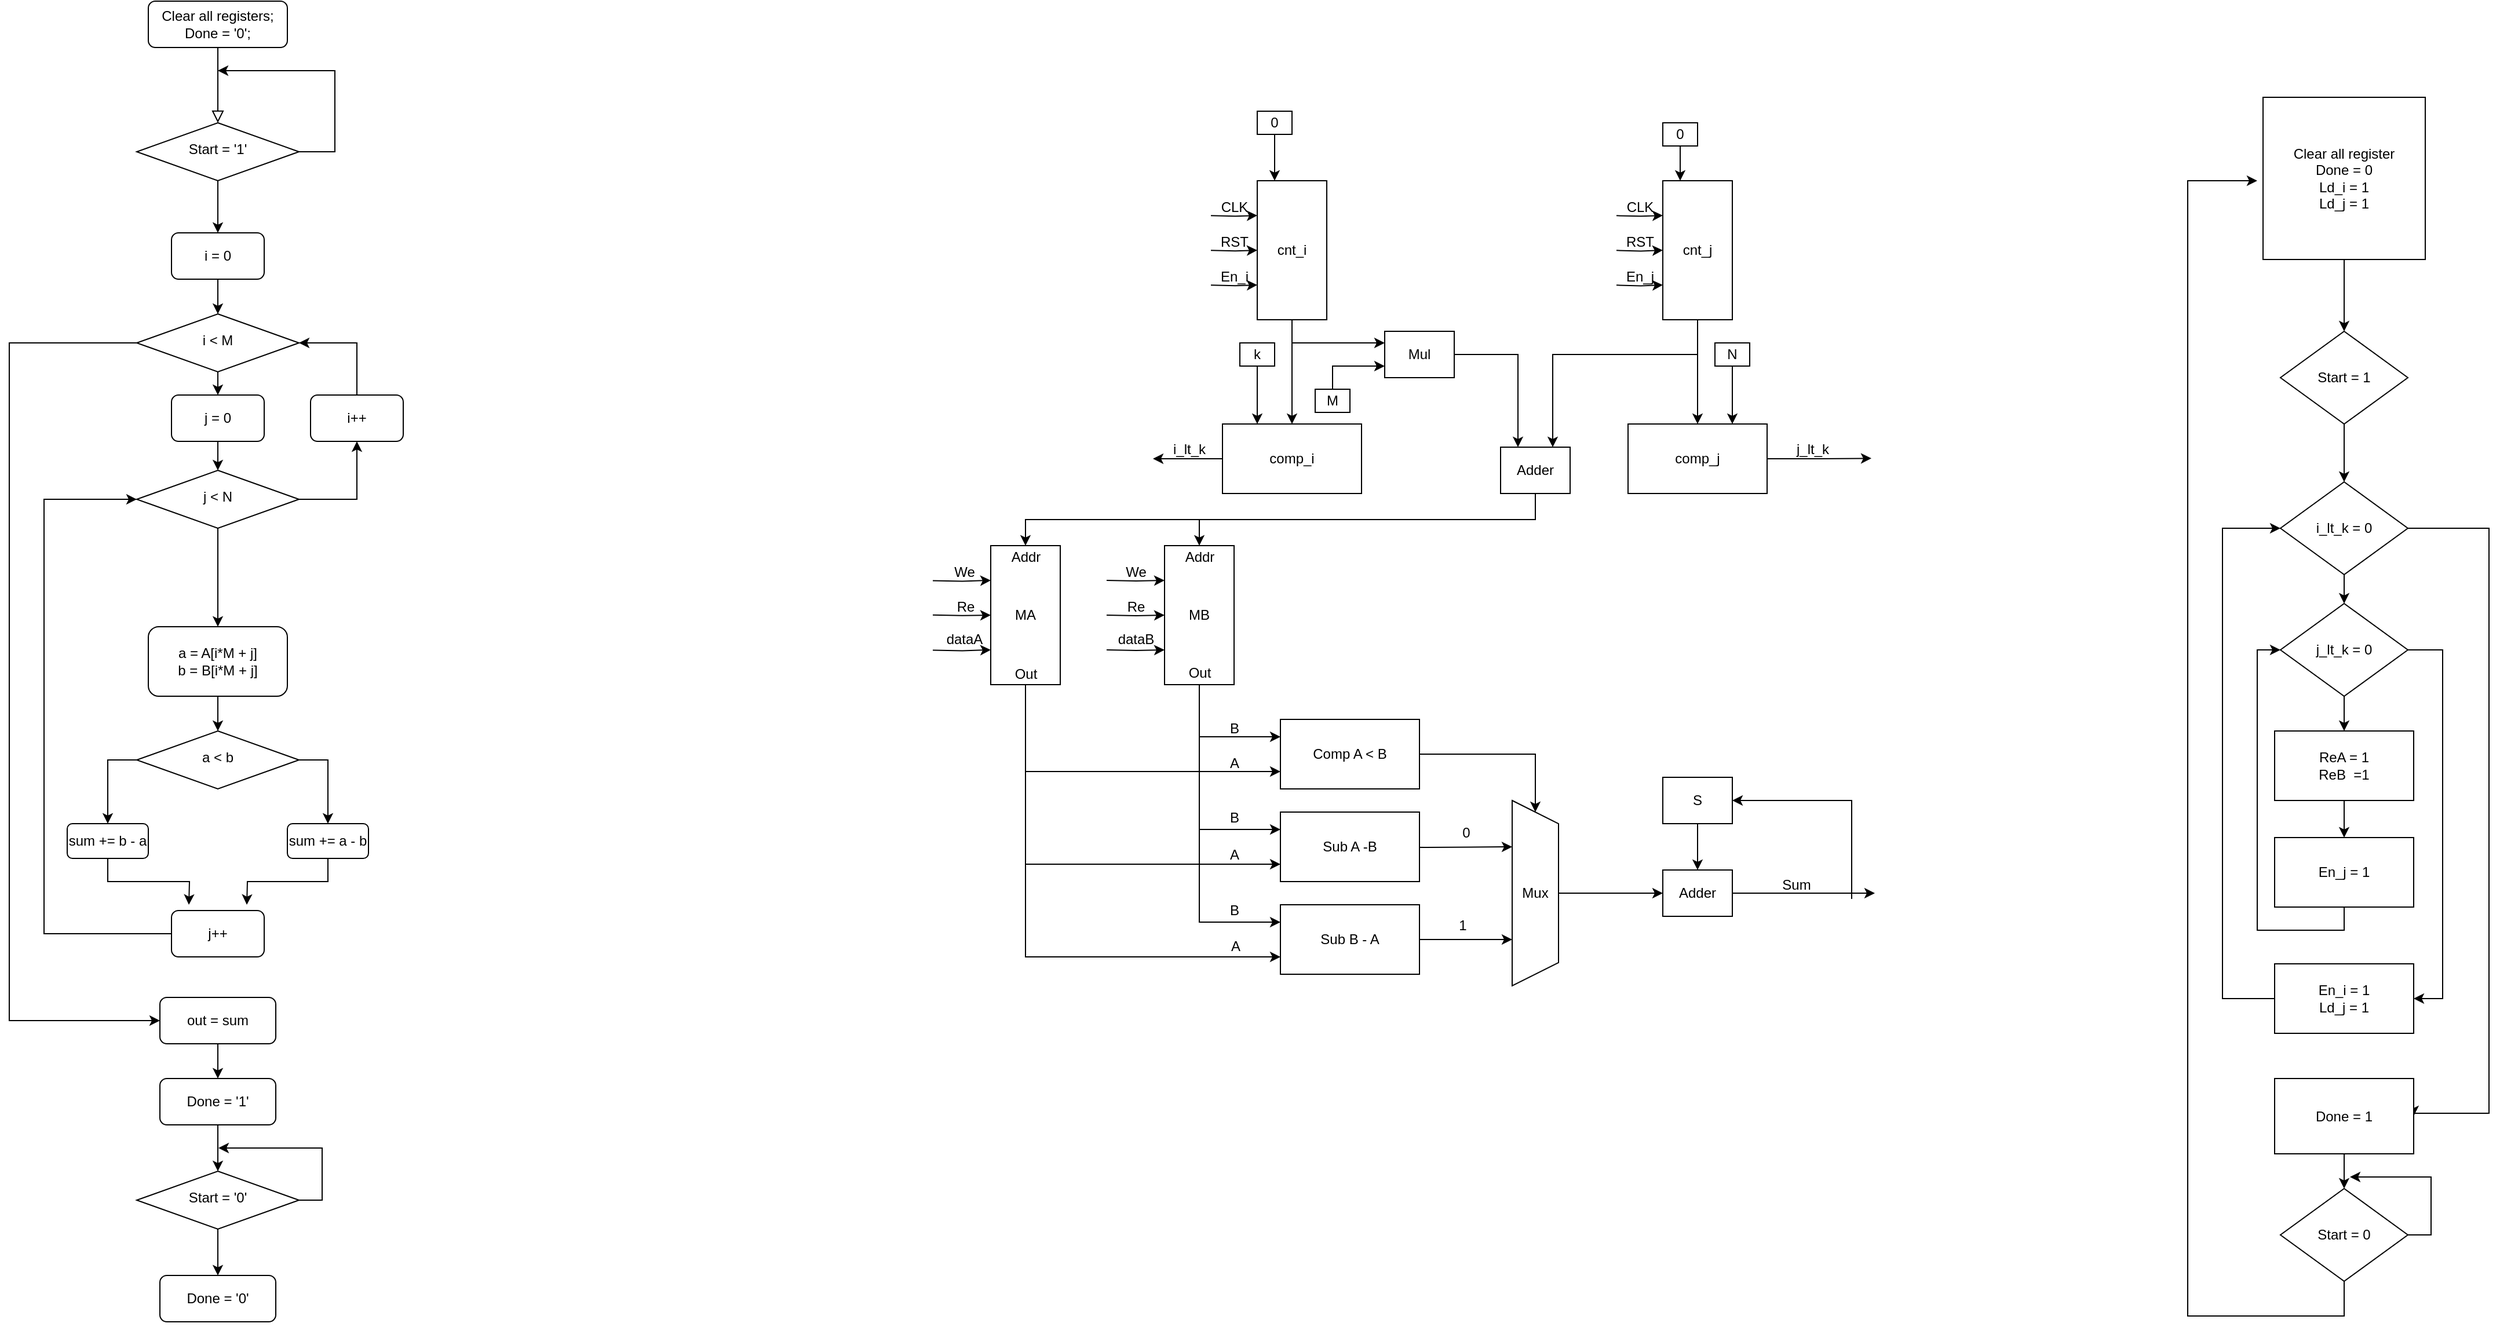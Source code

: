 <mxfile version="24.3.1" type="github">
  <diagram id="C5RBs43oDa-KdzZeNtuy" name="Page-1">
    <mxGraphModel dx="2091" dy="967" grid="1" gridSize="10" guides="1" tooltips="1" connect="1" arrows="1" fold="1" page="1" pageScale="1" pageWidth="827" pageHeight="1169" math="0" shadow="0">
      <root>
        <mxCell id="WIyWlLk6GJQsqaUBKTNV-0" />
        <mxCell id="WIyWlLk6GJQsqaUBKTNV-1" parent="WIyWlLk6GJQsqaUBKTNV-0" />
        <mxCell id="WIyWlLk6GJQsqaUBKTNV-2" value="" style="rounded=0;html=1;jettySize=auto;orthogonalLoop=1;fontSize=11;endArrow=block;endFill=0;endSize=8;strokeWidth=1;shadow=0;labelBackgroundColor=none;edgeStyle=orthogonalEdgeStyle;" parent="WIyWlLk6GJQsqaUBKTNV-1" source="WIyWlLk6GJQsqaUBKTNV-3" target="WIyWlLk6GJQsqaUBKTNV-6" edge="1">
          <mxGeometry relative="1" as="geometry" />
        </mxCell>
        <mxCell id="WIyWlLk6GJQsqaUBKTNV-3" value="Clear all registers;&lt;div&gt;Done = &#39;0&#39;;&lt;/div&gt;" style="rounded=1;whiteSpace=wrap;html=1;fontSize=12;glass=0;strokeWidth=1;shadow=0;" parent="WIyWlLk6GJQsqaUBKTNV-1" vertex="1">
          <mxGeometry x="150" y="15" width="120" height="40" as="geometry" />
        </mxCell>
        <mxCell id="mft_RM0RRCf2fSTkJ1zt-21" style="edgeStyle=orthogonalEdgeStyle;rounded=0;orthogonalLoop=1;jettySize=auto;html=1;exitX=0.5;exitY=1;exitDx=0;exitDy=0;entryX=0.5;entryY=0;entryDx=0;entryDy=0;" parent="WIyWlLk6GJQsqaUBKTNV-1" source="WIyWlLk6GJQsqaUBKTNV-6" target="mft_RM0RRCf2fSTkJ1zt-0" edge="1">
          <mxGeometry relative="1" as="geometry" />
        </mxCell>
        <mxCell id="mft_RM0RRCf2fSTkJ1zt-37" style="edgeStyle=orthogonalEdgeStyle;rounded=0;orthogonalLoop=1;jettySize=auto;html=1;exitX=1;exitY=0.5;exitDx=0;exitDy=0;" parent="WIyWlLk6GJQsqaUBKTNV-1" source="WIyWlLk6GJQsqaUBKTNV-6" edge="1">
          <mxGeometry relative="1" as="geometry">
            <mxPoint x="210" y="75" as="targetPoint" />
            <Array as="points">
              <mxPoint x="311" y="145" />
            </Array>
          </mxGeometry>
        </mxCell>
        <mxCell id="WIyWlLk6GJQsqaUBKTNV-6" value="Start = &#39;1&#39;" style="rhombus;whiteSpace=wrap;html=1;shadow=0;fontFamily=Helvetica;fontSize=12;align=center;strokeWidth=1;spacing=6;spacingTop=-4;" parent="WIyWlLk6GJQsqaUBKTNV-1" vertex="1">
          <mxGeometry x="140" y="120" width="140" height="50" as="geometry" />
        </mxCell>
        <mxCell id="mft_RM0RRCf2fSTkJ1zt-22" style="edgeStyle=orthogonalEdgeStyle;rounded=0;orthogonalLoop=1;jettySize=auto;html=1;exitX=0.5;exitY=1;exitDx=0;exitDy=0;entryX=0.5;entryY=0;entryDx=0;entryDy=0;" parent="WIyWlLk6GJQsqaUBKTNV-1" source="mft_RM0RRCf2fSTkJ1zt-0" target="mft_RM0RRCf2fSTkJ1zt-5" edge="1">
          <mxGeometry relative="1" as="geometry" />
        </mxCell>
        <mxCell id="mft_RM0RRCf2fSTkJ1zt-0" value="i = 0" style="rounded=1;whiteSpace=wrap;html=1;" parent="WIyWlLk6GJQsqaUBKTNV-1" vertex="1">
          <mxGeometry x="170" y="215" width="80" height="40" as="geometry" />
        </mxCell>
        <mxCell id="mft_RM0RRCf2fSTkJ1zt-19" style="edgeStyle=orthogonalEdgeStyle;rounded=0;orthogonalLoop=1;jettySize=auto;html=1;exitX=0.5;exitY=1;exitDx=0;exitDy=0;entryX=0.5;entryY=0;entryDx=0;entryDy=0;" parent="WIyWlLk6GJQsqaUBKTNV-1" source="mft_RM0RRCf2fSTkJ1zt-4" target="mft_RM0RRCf2fSTkJ1zt-12" edge="1">
          <mxGeometry relative="1" as="geometry" />
        </mxCell>
        <mxCell id="mft_RM0RRCf2fSTkJ1zt-4" value="a = A[i*M + j]&lt;div&gt;b = B[i*M + j]&lt;/div&gt;" style="rounded=1;whiteSpace=wrap;html=1;" parent="WIyWlLk6GJQsqaUBKTNV-1" vertex="1">
          <mxGeometry x="150" y="555" width="120" height="60" as="geometry" />
        </mxCell>
        <mxCell id="xkoci9fV2S9HuBBq_Wi7-4" style="edgeStyle=orthogonalEdgeStyle;rounded=0;orthogonalLoop=1;jettySize=auto;html=1;exitX=0.5;exitY=1;exitDx=0;exitDy=0;entryX=0.5;entryY=0;entryDx=0;entryDy=0;" parent="WIyWlLk6GJQsqaUBKTNV-1" source="mft_RM0RRCf2fSTkJ1zt-5" target="xkoci9fV2S9HuBBq_Wi7-2" edge="1">
          <mxGeometry relative="1" as="geometry" />
        </mxCell>
        <mxCell id="xkoci9fV2S9HuBBq_Wi7-17" style="edgeStyle=orthogonalEdgeStyle;rounded=0;orthogonalLoop=1;jettySize=auto;html=1;exitX=0;exitY=0.5;exitDx=0;exitDy=0;entryX=0;entryY=0.5;entryDx=0;entryDy=0;" parent="WIyWlLk6GJQsqaUBKTNV-1" source="mft_RM0RRCf2fSTkJ1zt-5" target="mft_RM0RRCf2fSTkJ1zt-29" edge="1">
          <mxGeometry relative="1" as="geometry">
            <Array as="points">
              <mxPoint x="30" y="310" />
              <mxPoint x="30" y="895" />
            </Array>
          </mxGeometry>
        </mxCell>
        <mxCell id="mft_RM0RRCf2fSTkJ1zt-5" value="i &amp;lt; M" style="rhombus;whiteSpace=wrap;html=1;shadow=0;fontFamily=Helvetica;fontSize=12;align=center;strokeWidth=1;spacing=6;spacingTop=-4;" parent="WIyWlLk6GJQsqaUBKTNV-1" vertex="1">
          <mxGeometry x="140" y="285" width="140" height="50" as="geometry" />
        </mxCell>
        <mxCell id="mft_RM0RRCf2fSTkJ1zt-17" style="edgeStyle=orthogonalEdgeStyle;rounded=0;orthogonalLoop=1;jettySize=auto;html=1;exitX=1;exitY=0.5;exitDx=0;exitDy=0;entryX=0.5;entryY=0;entryDx=0;entryDy=0;" parent="WIyWlLk6GJQsqaUBKTNV-1" source="mft_RM0RRCf2fSTkJ1zt-12" target="mft_RM0RRCf2fSTkJ1zt-14" edge="1">
          <mxGeometry relative="1" as="geometry" />
        </mxCell>
        <mxCell id="mft_RM0RRCf2fSTkJ1zt-18" style="edgeStyle=orthogonalEdgeStyle;rounded=0;orthogonalLoop=1;jettySize=auto;html=1;exitX=0;exitY=0.5;exitDx=0;exitDy=0;entryX=0.5;entryY=0;entryDx=0;entryDy=0;" parent="WIyWlLk6GJQsqaUBKTNV-1" source="mft_RM0RRCf2fSTkJ1zt-12" target="mft_RM0RRCf2fSTkJ1zt-13" edge="1">
          <mxGeometry relative="1" as="geometry" />
        </mxCell>
        <mxCell id="mft_RM0RRCf2fSTkJ1zt-12" value="a &amp;lt; b" style="rhombus;whiteSpace=wrap;html=1;shadow=0;fontFamily=Helvetica;fontSize=12;align=center;strokeWidth=1;spacing=6;spacingTop=-4;" parent="WIyWlLk6GJQsqaUBKTNV-1" vertex="1">
          <mxGeometry x="140" y="645" width="140" height="50" as="geometry" />
        </mxCell>
        <mxCell id="mft_RM0RRCf2fSTkJ1zt-26" style="edgeStyle=orthogonalEdgeStyle;rounded=0;orthogonalLoop=1;jettySize=auto;html=1;exitX=0.5;exitY=1;exitDx=0;exitDy=0;entryX=0.25;entryY=0;entryDx=0;entryDy=0;" parent="WIyWlLk6GJQsqaUBKTNV-1" source="mft_RM0RRCf2fSTkJ1zt-13" edge="1">
          <mxGeometry relative="1" as="geometry">
            <mxPoint x="185" y="795" as="targetPoint" />
          </mxGeometry>
        </mxCell>
        <mxCell id="mft_RM0RRCf2fSTkJ1zt-13" value="sum += b - a" style="rounded=1;whiteSpace=wrap;html=1;" parent="WIyWlLk6GJQsqaUBKTNV-1" vertex="1">
          <mxGeometry x="80" y="725" width="70" height="30" as="geometry" />
        </mxCell>
        <mxCell id="mft_RM0RRCf2fSTkJ1zt-27" style="edgeStyle=orthogonalEdgeStyle;rounded=0;orthogonalLoop=1;jettySize=auto;html=1;exitX=0.5;exitY=1;exitDx=0;exitDy=0;entryX=0.75;entryY=0;entryDx=0;entryDy=0;" parent="WIyWlLk6GJQsqaUBKTNV-1" source="mft_RM0RRCf2fSTkJ1zt-14" edge="1">
          <mxGeometry relative="1" as="geometry">
            <mxPoint x="235" y="795" as="targetPoint" />
          </mxGeometry>
        </mxCell>
        <mxCell id="mft_RM0RRCf2fSTkJ1zt-14" value="sum += a - b" style="rounded=1;whiteSpace=wrap;html=1;" parent="WIyWlLk6GJQsqaUBKTNV-1" vertex="1">
          <mxGeometry x="270" y="725" width="70" height="30" as="geometry" />
        </mxCell>
        <mxCell id="mft_RM0RRCf2fSTkJ1zt-32" style="edgeStyle=orthogonalEdgeStyle;rounded=0;orthogonalLoop=1;jettySize=auto;html=1;exitX=0.5;exitY=1;exitDx=0;exitDy=0;entryX=0.5;entryY=0;entryDx=0;entryDy=0;" parent="WIyWlLk6GJQsqaUBKTNV-1" source="mft_RM0RRCf2fSTkJ1zt-29" target="mft_RM0RRCf2fSTkJ1zt-31" edge="1">
          <mxGeometry relative="1" as="geometry" />
        </mxCell>
        <mxCell id="mft_RM0RRCf2fSTkJ1zt-29" value="out = sum" style="rounded=1;whiteSpace=wrap;html=1;" parent="WIyWlLk6GJQsqaUBKTNV-1" vertex="1">
          <mxGeometry x="160" y="875" width="100" height="40" as="geometry" />
        </mxCell>
        <mxCell id="mft_RM0RRCf2fSTkJ1zt-34" style="edgeStyle=orthogonalEdgeStyle;rounded=0;orthogonalLoop=1;jettySize=auto;html=1;exitX=0.5;exitY=1;exitDx=0;exitDy=0;entryX=0.5;entryY=0;entryDx=0;entryDy=0;" parent="WIyWlLk6GJQsqaUBKTNV-1" source="mft_RM0RRCf2fSTkJ1zt-31" target="mft_RM0RRCf2fSTkJ1zt-33" edge="1">
          <mxGeometry relative="1" as="geometry" />
        </mxCell>
        <mxCell id="mft_RM0RRCf2fSTkJ1zt-31" value="Done = &#39;1&#39;" style="rounded=1;whiteSpace=wrap;html=1;" parent="WIyWlLk6GJQsqaUBKTNV-1" vertex="1">
          <mxGeometry x="160" y="945" width="100" height="40" as="geometry" />
        </mxCell>
        <mxCell id="mft_RM0RRCf2fSTkJ1zt-36" style="edgeStyle=orthogonalEdgeStyle;rounded=0;orthogonalLoop=1;jettySize=auto;html=1;exitX=0.5;exitY=1;exitDx=0;exitDy=0;entryX=0.5;entryY=0;entryDx=0;entryDy=0;" parent="WIyWlLk6GJQsqaUBKTNV-1" source="mft_RM0RRCf2fSTkJ1zt-33" target="mft_RM0RRCf2fSTkJ1zt-35" edge="1">
          <mxGeometry relative="1" as="geometry" />
        </mxCell>
        <mxCell id="mft_RM0RRCf2fSTkJ1zt-38" style="edgeStyle=orthogonalEdgeStyle;rounded=0;orthogonalLoop=1;jettySize=auto;html=1;exitX=1;exitY=0.5;exitDx=0;exitDy=0;" parent="WIyWlLk6GJQsqaUBKTNV-1" source="mft_RM0RRCf2fSTkJ1zt-33" edge="1">
          <mxGeometry relative="1" as="geometry">
            <mxPoint x="210" y="1005" as="targetPoint" />
          </mxGeometry>
        </mxCell>
        <mxCell id="mft_RM0RRCf2fSTkJ1zt-33" value="Start = &#39;0&#39;" style="rhombus;whiteSpace=wrap;html=1;shadow=0;fontFamily=Helvetica;fontSize=12;align=center;strokeWidth=1;spacing=6;spacingTop=-4;" parent="WIyWlLk6GJQsqaUBKTNV-1" vertex="1">
          <mxGeometry x="140" y="1025" width="140" height="50" as="geometry" />
        </mxCell>
        <mxCell id="mft_RM0RRCf2fSTkJ1zt-35" value="Done = &#39;0&#39;" style="rounded=1;whiteSpace=wrap;html=1;" parent="WIyWlLk6GJQsqaUBKTNV-1" vertex="1">
          <mxGeometry x="160" y="1115" width="100" height="40" as="geometry" />
        </mxCell>
        <mxCell id="mft_RM0RRCf2fSTkJ1zt-49" style="edgeStyle=orthogonalEdgeStyle;rounded=0;orthogonalLoop=1;jettySize=auto;html=1;exitX=1;exitY=0.5;exitDx=0;exitDy=0;" parent="WIyWlLk6GJQsqaUBKTNV-1" source="mft_RM0RRCf2fSTkJ1zt-43" target="mft_RM0RRCf2fSTkJ1zt-45" edge="1">
          <mxGeometry relative="1" as="geometry" />
        </mxCell>
        <mxCell id="U91JR0L_D243hhcR3de2-17" style="edgeStyle=orthogonalEdgeStyle;rounded=0;orthogonalLoop=1;jettySize=auto;html=1;exitX=1;exitY=0.5;exitDx=0;exitDy=0;entryX=0.75;entryY=0;entryDx=0;entryDy=0;" parent="WIyWlLk6GJQsqaUBKTNV-1" source="mft_RM0RRCf2fSTkJ1zt-43" target="U91JR0L_D243hhcR3de2-15" edge="1">
          <mxGeometry relative="1" as="geometry">
            <Array as="points">
              <mxPoint x="1487" y="320" />
              <mxPoint x="1362" y="320" />
            </Array>
          </mxGeometry>
        </mxCell>
        <mxCell id="U91JR0L_D243hhcR3de2-72" style="edgeStyle=orthogonalEdgeStyle;rounded=0;orthogonalLoop=1;jettySize=auto;html=1;exitX=0.25;exitY=1;exitDx=0;exitDy=0;entryX=0.25;entryY=1;entryDx=0;entryDy=0;" parent="WIyWlLk6GJQsqaUBKTNV-1" target="mft_RM0RRCf2fSTkJ1zt-43" edge="1">
          <mxGeometry relative="1" as="geometry">
            <mxPoint x="1417" y="200.143" as="sourcePoint" />
          </mxGeometry>
        </mxCell>
        <mxCell id="U91JR0L_D243hhcR3de2-74" style="edgeStyle=orthogonalEdgeStyle;rounded=0;orthogonalLoop=1;jettySize=auto;html=1;exitX=0.5;exitY=1;exitDx=0;exitDy=0;entryX=0.5;entryY=1;entryDx=0;entryDy=0;" parent="WIyWlLk6GJQsqaUBKTNV-1" target="mft_RM0RRCf2fSTkJ1zt-43" edge="1">
          <mxGeometry relative="1" as="geometry">
            <mxPoint x="1417" y="230.154" as="sourcePoint" />
          </mxGeometry>
        </mxCell>
        <mxCell id="U91JR0L_D243hhcR3de2-75" style="edgeStyle=orthogonalEdgeStyle;rounded=0;orthogonalLoop=1;jettySize=auto;html=1;exitX=0.75;exitY=1;exitDx=0;exitDy=0;entryX=0.75;entryY=1;entryDx=0;entryDy=0;" parent="WIyWlLk6GJQsqaUBKTNV-1" target="mft_RM0RRCf2fSTkJ1zt-43" edge="1">
          <mxGeometry relative="1" as="geometry">
            <mxPoint x="1417" y="260.154" as="sourcePoint" />
          </mxGeometry>
        </mxCell>
        <mxCell id="mft_RM0RRCf2fSTkJ1zt-43" value="cnt_j" style="rounded=0;whiteSpace=wrap;html=1;direction=south;" parent="WIyWlLk6GJQsqaUBKTNV-1" vertex="1">
          <mxGeometry x="1457" y="170" width="60" height="120" as="geometry" />
        </mxCell>
        <mxCell id="U91JR0L_D243hhcR3de2-102" style="edgeStyle=orthogonalEdgeStyle;rounded=0;orthogonalLoop=1;jettySize=auto;html=1;exitX=1;exitY=0.5;exitDx=0;exitDy=0;" parent="WIyWlLk6GJQsqaUBKTNV-1" source="mft_RM0RRCf2fSTkJ1zt-45" edge="1">
          <mxGeometry relative="1" as="geometry">
            <mxPoint x="1637" y="409.667" as="targetPoint" />
          </mxGeometry>
        </mxCell>
        <mxCell id="mft_RM0RRCf2fSTkJ1zt-45" value="comp_j" style="rounded=0;whiteSpace=wrap;html=1;" parent="WIyWlLk6GJQsqaUBKTNV-1" vertex="1">
          <mxGeometry x="1427" y="380" width="120" height="60" as="geometry" />
        </mxCell>
        <mxCell id="mft_RM0RRCf2fSTkJ1zt-50" style="edgeStyle=orthogonalEdgeStyle;rounded=0;orthogonalLoop=1;jettySize=auto;html=1;exitX=1;exitY=0.5;exitDx=0;exitDy=0;entryX=0.5;entryY=0;entryDx=0;entryDy=0;" parent="WIyWlLk6GJQsqaUBKTNV-1" source="mft_RM0RRCf2fSTkJ1zt-46" target="mft_RM0RRCf2fSTkJ1zt-47" edge="1">
          <mxGeometry relative="1" as="geometry" />
        </mxCell>
        <mxCell id="U91JR0L_D243hhcR3de2-13" style="edgeStyle=orthogonalEdgeStyle;rounded=0;orthogonalLoop=1;jettySize=auto;html=1;exitX=1;exitY=0.5;exitDx=0;exitDy=0;entryX=0;entryY=0.25;entryDx=0;entryDy=0;" parent="WIyWlLk6GJQsqaUBKTNV-1" source="mft_RM0RRCf2fSTkJ1zt-46" target="U91JR0L_D243hhcR3de2-3" edge="1">
          <mxGeometry relative="1" as="geometry" />
        </mxCell>
        <mxCell id="U91JR0L_D243hhcR3de2-68" style="edgeStyle=orthogonalEdgeStyle;rounded=0;orthogonalLoop=1;jettySize=auto;html=1;exitX=0.25;exitY=1;exitDx=0;exitDy=0;entryX=0.25;entryY=1;entryDx=0;entryDy=0;" parent="WIyWlLk6GJQsqaUBKTNV-1" target="mft_RM0RRCf2fSTkJ1zt-46" edge="1">
          <mxGeometry relative="1" as="geometry">
            <mxPoint x="1067" y="200.143" as="sourcePoint" />
          </mxGeometry>
        </mxCell>
        <mxCell id="U91JR0L_D243hhcR3de2-69" style="edgeStyle=orthogonalEdgeStyle;rounded=0;orthogonalLoop=1;jettySize=auto;html=1;exitX=0.5;exitY=1;exitDx=0;exitDy=0;entryX=0.5;entryY=1;entryDx=0;entryDy=0;" parent="WIyWlLk6GJQsqaUBKTNV-1" target="mft_RM0RRCf2fSTkJ1zt-46" edge="1">
          <mxGeometry relative="1" as="geometry">
            <mxPoint x="1067" y="230.143" as="sourcePoint" />
          </mxGeometry>
        </mxCell>
        <mxCell id="U91JR0L_D243hhcR3de2-71" style="edgeStyle=orthogonalEdgeStyle;rounded=0;orthogonalLoop=1;jettySize=auto;html=1;exitX=0.75;exitY=1;exitDx=0;exitDy=0;entryX=0.75;entryY=1;entryDx=0;entryDy=0;" parent="WIyWlLk6GJQsqaUBKTNV-1" target="mft_RM0RRCf2fSTkJ1zt-46" edge="1">
          <mxGeometry relative="1" as="geometry">
            <mxPoint x="1067" y="260.143" as="sourcePoint" />
          </mxGeometry>
        </mxCell>
        <mxCell id="mft_RM0RRCf2fSTkJ1zt-46" value="cnt_i" style="rounded=0;whiteSpace=wrap;html=1;direction=south;" parent="WIyWlLk6GJQsqaUBKTNV-1" vertex="1">
          <mxGeometry x="1107" y="170" width="60" height="120" as="geometry" />
        </mxCell>
        <mxCell id="U91JR0L_D243hhcR3de2-67" style="edgeStyle=orthogonalEdgeStyle;rounded=0;orthogonalLoop=1;jettySize=auto;html=1;exitX=0;exitY=0.5;exitDx=0;exitDy=0;" parent="WIyWlLk6GJQsqaUBKTNV-1" source="mft_RM0RRCf2fSTkJ1zt-47" edge="1">
          <mxGeometry relative="1" as="geometry">
            <mxPoint x="1017" y="410" as="targetPoint" />
          </mxGeometry>
        </mxCell>
        <mxCell id="mft_RM0RRCf2fSTkJ1zt-47" value="comp_i" style="rounded=0;whiteSpace=wrap;html=1;" parent="WIyWlLk6GJQsqaUBKTNV-1" vertex="1">
          <mxGeometry x="1077" y="380" width="120" height="60" as="geometry" />
        </mxCell>
        <mxCell id="U91JR0L_D243hhcR3de2-8" style="edgeStyle=orthogonalEdgeStyle;rounded=0;orthogonalLoop=1;jettySize=auto;html=1;exitX=0.5;exitY=1;exitDx=0;exitDy=0;entryX=0.25;entryY=0;entryDx=0;entryDy=0;" parent="WIyWlLk6GJQsqaUBKTNV-1" source="mft_RM0RRCf2fSTkJ1zt-51" target="mft_RM0RRCf2fSTkJ1zt-47" edge="1">
          <mxGeometry relative="1" as="geometry" />
        </mxCell>
        <mxCell id="mft_RM0RRCf2fSTkJ1zt-51" value="k" style="rounded=0;whiteSpace=wrap;html=1;" parent="WIyWlLk6GJQsqaUBKTNV-1" vertex="1">
          <mxGeometry x="1092" y="310" width="30" height="20" as="geometry" />
        </mxCell>
        <mxCell id="mft_RM0RRCf2fSTkJ1zt-55" style="edgeStyle=orthogonalEdgeStyle;rounded=0;orthogonalLoop=1;jettySize=auto;html=1;exitX=0.5;exitY=1;exitDx=0;exitDy=0;entryX=0.75;entryY=0;entryDx=0;entryDy=0;" parent="WIyWlLk6GJQsqaUBKTNV-1" source="mft_RM0RRCf2fSTkJ1zt-52" target="mft_RM0RRCf2fSTkJ1zt-45" edge="1">
          <mxGeometry relative="1" as="geometry" />
        </mxCell>
        <mxCell id="mft_RM0RRCf2fSTkJ1zt-52" value="N" style="rounded=0;whiteSpace=wrap;html=1;" parent="WIyWlLk6GJQsqaUBKTNV-1" vertex="1">
          <mxGeometry x="1502" y="310" width="30" height="20" as="geometry" />
        </mxCell>
        <mxCell id="U91JR0L_D243hhcR3de2-30" style="edgeStyle=orthogonalEdgeStyle;rounded=0;orthogonalLoop=1;jettySize=auto;html=1;entryX=0.25;entryY=1;entryDx=0;entryDy=0;" parent="WIyWlLk6GJQsqaUBKTNV-1" target="mft_RM0RRCf2fSTkJ1zt-56" edge="1">
          <mxGeometry relative="1" as="geometry">
            <mxPoint x="977" y="515" as="sourcePoint" />
          </mxGeometry>
        </mxCell>
        <mxCell id="U91JR0L_D243hhcR3de2-31" style="edgeStyle=orthogonalEdgeStyle;rounded=0;orthogonalLoop=1;jettySize=auto;html=1;entryX=0.5;entryY=1;entryDx=0;entryDy=0;" parent="WIyWlLk6GJQsqaUBKTNV-1" target="mft_RM0RRCf2fSTkJ1zt-56" edge="1">
          <mxGeometry relative="1" as="geometry">
            <mxPoint x="977" y="545" as="sourcePoint" />
          </mxGeometry>
        </mxCell>
        <mxCell id="U91JR0L_D243hhcR3de2-32" style="edgeStyle=orthogonalEdgeStyle;rounded=0;orthogonalLoop=1;jettySize=auto;html=1;entryX=0.75;entryY=1;entryDx=0;entryDy=0;" parent="WIyWlLk6GJQsqaUBKTNV-1" target="mft_RM0RRCf2fSTkJ1zt-56" edge="1">
          <mxGeometry relative="1" as="geometry">
            <mxPoint x="977" y="575" as="sourcePoint" />
          </mxGeometry>
        </mxCell>
        <mxCell id="U91JR0L_D243hhcR3de2-43" style="edgeStyle=orthogonalEdgeStyle;rounded=0;orthogonalLoop=1;jettySize=auto;html=1;exitX=1;exitY=0.5;exitDx=0;exitDy=0;entryX=0;entryY=0.25;entryDx=0;entryDy=0;" parent="WIyWlLk6GJQsqaUBKTNV-1" source="mft_RM0RRCf2fSTkJ1zt-56" target="mft_RM0RRCf2fSTkJ1zt-58" edge="1">
          <mxGeometry relative="1" as="geometry" />
        </mxCell>
        <mxCell id="U91JR0L_D243hhcR3de2-44" style="edgeStyle=orthogonalEdgeStyle;rounded=0;orthogonalLoop=1;jettySize=auto;html=1;exitX=1;exitY=0.5;exitDx=0;exitDy=0;entryX=0;entryY=0.25;entryDx=0;entryDy=0;" parent="WIyWlLk6GJQsqaUBKTNV-1" source="mft_RM0RRCf2fSTkJ1zt-56" target="U91JR0L_D243hhcR3de2-34" edge="1">
          <mxGeometry relative="1" as="geometry" />
        </mxCell>
        <mxCell id="U91JR0L_D243hhcR3de2-45" style="edgeStyle=orthogonalEdgeStyle;rounded=0;orthogonalLoop=1;jettySize=auto;html=1;exitX=1;exitY=0.5;exitDx=0;exitDy=0;entryX=0;entryY=0.25;entryDx=0;entryDy=0;" parent="WIyWlLk6GJQsqaUBKTNV-1" source="mft_RM0RRCf2fSTkJ1zt-56" target="U91JR0L_D243hhcR3de2-35" edge="1">
          <mxGeometry relative="1" as="geometry" />
        </mxCell>
        <mxCell id="mft_RM0RRCf2fSTkJ1zt-56" value="MB" style="rounded=0;whiteSpace=wrap;html=1;direction=south;" parent="WIyWlLk6GJQsqaUBKTNV-1" vertex="1">
          <mxGeometry x="1027" y="485" width="60" height="120" as="geometry" />
        </mxCell>
        <mxCell id="U91JR0L_D243hhcR3de2-27" style="edgeStyle=orthogonalEdgeStyle;rounded=0;orthogonalLoop=1;jettySize=auto;html=1;exitX=0.75;exitY=1;exitDx=0;exitDy=0;entryX=0.75;entryY=1;entryDx=0;entryDy=0;" parent="WIyWlLk6GJQsqaUBKTNV-1" target="mft_RM0RRCf2fSTkJ1zt-57" edge="1">
          <mxGeometry relative="1" as="geometry">
            <mxPoint x="827" y="575.194" as="sourcePoint" />
          </mxGeometry>
        </mxCell>
        <mxCell id="U91JR0L_D243hhcR3de2-28" style="edgeStyle=orthogonalEdgeStyle;rounded=0;orthogonalLoop=1;jettySize=auto;html=1;exitX=0.5;exitY=1;exitDx=0;exitDy=0;entryX=0.5;entryY=1;entryDx=0;entryDy=0;" parent="WIyWlLk6GJQsqaUBKTNV-1" target="mft_RM0RRCf2fSTkJ1zt-57" edge="1">
          <mxGeometry relative="1" as="geometry">
            <mxPoint x="827" y="544.871" as="sourcePoint" />
          </mxGeometry>
        </mxCell>
        <mxCell id="U91JR0L_D243hhcR3de2-29" style="edgeStyle=orthogonalEdgeStyle;rounded=0;orthogonalLoop=1;jettySize=auto;html=1;exitX=0.25;exitY=1;exitDx=0;exitDy=0;entryX=0.25;entryY=1;entryDx=0;entryDy=0;" parent="WIyWlLk6GJQsqaUBKTNV-1" target="mft_RM0RRCf2fSTkJ1zt-57" edge="1">
          <mxGeometry relative="1" as="geometry">
            <mxPoint x="827" y="515.194" as="sourcePoint" />
          </mxGeometry>
        </mxCell>
        <mxCell id="U91JR0L_D243hhcR3de2-46" style="edgeStyle=orthogonalEdgeStyle;rounded=0;orthogonalLoop=1;jettySize=auto;html=1;exitX=1;exitY=0.5;exitDx=0;exitDy=0;entryX=0;entryY=0.75;entryDx=0;entryDy=0;" parent="WIyWlLk6GJQsqaUBKTNV-1" source="mft_RM0RRCf2fSTkJ1zt-57" target="mft_RM0RRCf2fSTkJ1zt-58" edge="1">
          <mxGeometry relative="1" as="geometry" />
        </mxCell>
        <mxCell id="U91JR0L_D243hhcR3de2-47" style="edgeStyle=orthogonalEdgeStyle;rounded=0;orthogonalLoop=1;jettySize=auto;html=1;exitX=1;exitY=0.5;exitDx=0;exitDy=0;entryX=0;entryY=0.75;entryDx=0;entryDy=0;" parent="WIyWlLk6GJQsqaUBKTNV-1" source="mft_RM0RRCf2fSTkJ1zt-57" target="U91JR0L_D243hhcR3de2-34" edge="1">
          <mxGeometry relative="1" as="geometry" />
        </mxCell>
        <mxCell id="U91JR0L_D243hhcR3de2-48" style="edgeStyle=orthogonalEdgeStyle;rounded=0;orthogonalLoop=1;jettySize=auto;html=1;exitX=1;exitY=0.5;exitDx=0;exitDy=0;entryX=0;entryY=0.75;entryDx=0;entryDy=0;" parent="WIyWlLk6GJQsqaUBKTNV-1" source="mft_RM0RRCf2fSTkJ1zt-57" target="U91JR0L_D243hhcR3de2-35" edge="1">
          <mxGeometry relative="1" as="geometry" />
        </mxCell>
        <mxCell id="mft_RM0RRCf2fSTkJ1zt-57" value="MA" style="rounded=0;whiteSpace=wrap;html=1;direction=south;" parent="WIyWlLk6GJQsqaUBKTNV-1" vertex="1">
          <mxGeometry x="877" y="485" width="60" height="120" as="geometry" />
        </mxCell>
        <mxCell id="mWNffOEWTbPYXsajY10j-0" style="edgeStyle=orthogonalEdgeStyle;rounded=0;orthogonalLoop=1;jettySize=auto;html=1;exitX=1;exitY=0.5;exitDx=0;exitDy=0;" parent="WIyWlLk6GJQsqaUBKTNV-1" source="mft_RM0RRCf2fSTkJ1zt-58" target="U91JR0L_D243hhcR3de2-52" edge="1">
          <mxGeometry relative="1" as="geometry" />
        </mxCell>
        <mxCell id="mft_RM0RRCf2fSTkJ1zt-58" value="Comp A &amp;lt; B" style="rounded=0;whiteSpace=wrap;html=1;" parent="WIyWlLk6GJQsqaUBKTNV-1" vertex="1">
          <mxGeometry x="1127" y="635" width="120" height="60" as="geometry" />
        </mxCell>
        <mxCell id="mft_RM0RRCf2fSTkJ1zt-62" value="0" style="rounded=0;whiteSpace=wrap;html=1;" parent="WIyWlLk6GJQsqaUBKTNV-1" vertex="1">
          <mxGeometry x="1107" y="110" width="30" height="20" as="geometry" />
        </mxCell>
        <mxCell id="P9xzk4Dm-XIlBnsnG1qF-3" style="edgeStyle=orthogonalEdgeStyle;rounded=0;orthogonalLoop=1;jettySize=auto;html=1;exitX=0.5;exitY=1;exitDx=0;exitDy=0;entryX=0;entryY=0.75;entryDx=0;entryDy=0;" parent="WIyWlLk6GJQsqaUBKTNV-1" source="mft_RM0RRCf2fSTkJ1zt-63" target="mft_RM0RRCf2fSTkJ1zt-43" edge="1">
          <mxGeometry relative="1" as="geometry" />
        </mxCell>
        <mxCell id="mft_RM0RRCf2fSTkJ1zt-63" value="0" style="rounded=0;whiteSpace=wrap;html=1;" parent="WIyWlLk6GJQsqaUBKTNV-1" vertex="1">
          <mxGeometry x="1457" y="120" width="30" height="20" as="geometry" />
        </mxCell>
        <mxCell id="U91JR0L_D243hhcR3de2-16" style="edgeStyle=orthogonalEdgeStyle;rounded=0;orthogonalLoop=1;jettySize=auto;html=1;exitX=1;exitY=0.5;exitDx=0;exitDy=0;entryX=0.25;entryY=0;entryDx=0;entryDy=0;" parent="WIyWlLk6GJQsqaUBKTNV-1" source="U91JR0L_D243hhcR3de2-3" target="U91JR0L_D243hhcR3de2-15" edge="1">
          <mxGeometry relative="1" as="geometry" />
        </mxCell>
        <mxCell id="U91JR0L_D243hhcR3de2-3" value="Mul" style="rounded=0;whiteSpace=wrap;html=1;" parent="WIyWlLk6GJQsqaUBKTNV-1" vertex="1">
          <mxGeometry x="1217" y="300" width="60" height="40" as="geometry" />
        </mxCell>
        <mxCell id="U91JR0L_D243hhcR3de2-14" style="edgeStyle=orthogonalEdgeStyle;rounded=0;orthogonalLoop=1;jettySize=auto;html=1;exitX=0.5;exitY=0;exitDx=0;exitDy=0;entryX=0;entryY=0.75;entryDx=0;entryDy=0;" parent="WIyWlLk6GJQsqaUBKTNV-1" source="U91JR0L_D243hhcR3de2-5" target="U91JR0L_D243hhcR3de2-3" edge="1">
          <mxGeometry relative="1" as="geometry" />
        </mxCell>
        <mxCell id="U91JR0L_D243hhcR3de2-5" value="M" style="rounded=0;whiteSpace=wrap;html=1;" parent="WIyWlLk6GJQsqaUBKTNV-1" vertex="1">
          <mxGeometry x="1157" y="350" width="30" height="20" as="geometry" />
        </mxCell>
        <mxCell id="U91JR0L_D243hhcR3de2-18" style="edgeStyle=orthogonalEdgeStyle;rounded=0;orthogonalLoop=1;jettySize=auto;html=1;exitX=0.5;exitY=1;exitDx=0;exitDy=0;entryX=0;entryY=0.5;entryDx=0;entryDy=0;" parent="WIyWlLk6GJQsqaUBKTNV-1" source="U91JR0L_D243hhcR3de2-15" target="mft_RM0RRCf2fSTkJ1zt-56" edge="1">
          <mxGeometry relative="1" as="geometry" />
        </mxCell>
        <mxCell id="U91JR0L_D243hhcR3de2-19" style="edgeStyle=orthogonalEdgeStyle;rounded=0;orthogonalLoop=1;jettySize=auto;html=1;exitX=0.5;exitY=1;exitDx=0;exitDy=0;" parent="WIyWlLk6GJQsqaUBKTNV-1" source="U91JR0L_D243hhcR3de2-15" target="mft_RM0RRCf2fSTkJ1zt-57" edge="1">
          <mxGeometry relative="1" as="geometry" />
        </mxCell>
        <mxCell id="U91JR0L_D243hhcR3de2-15" value="Adder" style="rounded=0;whiteSpace=wrap;html=1;" parent="WIyWlLk6GJQsqaUBKTNV-1" vertex="1">
          <mxGeometry x="1317" y="400" width="60" height="40" as="geometry" />
        </mxCell>
        <mxCell id="U91JR0L_D243hhcR3de2-54" style="edgeStyle=orthogonalEdgeStyle;rounded=0;orthogonalLoop=1;jettySize=auto;html=1;exitX=1;exitY=0.5;exitDx=0;exitDy=0;entryX=0.25;entryY=1;entryDx=0;entryDy=0;" parent="WIyWlLk6GJQsqaUBKTNV-1" target="U91JR0L_D243hhcR3de2-52" edge="1">
          <mxGeometry relative="1" as="geometry">
            <mxPoint x="1177" y="745" as="sourcePoint" />
          </mxGeometry>
        </mxCell>
        <mxCell id="U91JR0L_D243hhcR3de2-34" value="Sub A -B" style="rounded=0;whiteSpace=wrap;html=1;" parent="WIyWlLk6GJQsqaUBKTNV-1" vertex="1">
          <mxGeometry x="1127" y="715" width="120" height="60" as="geometry" />
        </mxCell>
        <mxCell id="mWNffOEWTbPYXsajY10j-2" style="edgeStyle=orthogonalEdgeStyle;rounded=0;orthogonalLoop=1;jettySize=auto;html=1;exitX=1;exitY=0.5;exitDx=0;exitDy=0;entryX=0.75;entryY=1;entryDx=0;entryDy=0;" parent="WIyWlLk6GJQsqaUBKTNV-1" source="U91JR0L_D243hhcR3de2-35" target="U91JR0L_D243hhcR3de2-52" edge="1">
          <mxGeometry relative="1" as="geometry" />
        </mxCell>
        <mxCell id="U91JR0L_D243hhcR3de2-35" value="Sub B - A" style="rounded=0;whiteSpace=wrap;html=1;" parent="WIyWlLk6GJQsqaUBKTNV-1" vertex="1">
          <mxGeometry x="1127" y="795" width="120" height="60" as="geometry" />
        </mxCell>
        <mxCell id="U91JR0L_D243hhcR3de2-59" style="edgeStyle=orthogonalEdgeStyle;rounded=0;orthogonalLoop=1;jettySize=auto;html=1;exitX=0.5;exitY=0;exitDx=0;exitDy=0;entryX=0;entryY=0.5;entryDx=0;entryDy=0;" parent="WIyWlLk6GJQsqaUBKTNV-1" source="U91JR0L_D243hhcR3de2-52" target="U91JR0L_D243hhcR3de2-58" edge="1">
          <mxGeometry relative="1" as="geometry" />
        </mxCell>
        <mxCell id="U91JR0L_D243hhcR3de2-52" value="Mux" style="shape=trapezoid;perimeter=trapezoidPerimeter;whiteSpace=wrap;html=1;fixedSize=1;direction=south;" parent="WIyWlLk6GJQsqaUBKTNV-1" vertex="1">
          <mxGeometry x="1327" y="705" width="40" height="160" as="geometry" />
        </mxCell>
        <mxCell id="U91JR0L_D243hhcR3de2-64" style="edgeStyle=orthogonalEdgeStyle;rounded=0;orthogonalLoop=1;jettySize=auto;html=1;exitX=1;exitY=0.5;exitDx=0;exitDy=0;" parent="WIyWlLk6GJQsqaUBKTNV-1" source="U91JR0L_D243hhcR3de2-58" edge="1">
          <mxGeometry relative="1" as="geometry">
            <mxPoint x="1640" y="785" as="targetPoint" />
          </mxGeometry>
        </mxCell>
        <mxCell id="U91JR0L_D243hhcR3de2-58" value="Adder" style="rounded=0;whiteSpace=wrap;html=1;" parent="WIyWlLk6GJQsqaUBKTNV-1" vertex="1">
          <mxGeometry x="1457" y="765" width="60" height="40" as="geometry" />
        </mxCell>
        <mxCell id="U91JR0L_D243hhcR3de2-63" style="edgeStyle=orthogonalEdgeStyle;rounded=0;orthogonalLoop=1;jettySize=auto;html=1;exitX=0.5;exitY=1;exitDx=0;exitDy=0;entryX=0.5;entryY=0;entryDx=0;entryDy=0;" parent="WIyWlLk6GJQsqaUBKTNV-1" source="U91JR0L_D243hhcR3de2-62" target="U91JR0L_D243hhcR3de2-58" edge="1">
          <mxGeometry relative="1" as="geometry" />
        </mxCell>
        <mxCell id="xkoci9fV2S9HuBBq_Wi7-1" style="edgeStyle=orthogonalEdgeStyle;rounded=0;orthogonalLoop=1;jettySize=auto;html=1;entryX=1;entryY=0.5;entryDx=0;entryDy=0;" parent="WIyWlLk6GJQsqaUBKTNV-1" edge="1">
          <mxGeometry relative="1" as="geometry">
            <mxPoint x="1517" y="705" as="targetPoint" />
            <mxPoint x="1620" y="790" as="sourcePoint" />
            <Array as="points">
              <mxPoint x="1620" y="705" />
            </Array>
          </mxGeometry>
        </mxCell>
        <mxCell id="U91JR0L_D243hhcR3de2-62" value="S" style="rounded=0;whiteSpace=wrap;html=1;" parent="WIyWlLk6GJQsqaUBKTNV-1" vertex="1">
          <mxGeometry x="1457" y="685" width="60" height="40" as="geometry" />
        </mxCell>
        <mxCell id="U91JR0L_D243hhcR3de2-76" value="CLK" style="text;html=1;align=center;verticalAlign=middle;resizable=0;points=[];autosize=1;strokeColor=none;fillColor=none;" parent="WIyWlLk6GJQsqaUBKTNV-1" vertex="1">
          <mxGeometry x="1062" y="178" width="50" height="30" as="geometry" />
        </mxCell>
        <mxCell id="U91JR0L_D243hhcR3de2-77" value="RST" style="text;html=1;align=center;verticalAlign=middle;resizable=0;points=[];autosize=1;strokeColor=none;fillColor=none;" parent="WIyWlLk6GJQsqaUBKTNV-1" vertex="1">
          <mxGeometry x="1062" y="208" width="50" height="30" as="geometry" />
        </mxCell>
        <mxCell id="U91JR0L_D243hhcR3de2-79" value="CLK" style="text;html=1;align=center;verticalAlign=middle;resizable=0;points=[];autosize=1;strokeColor=none;fillColor=none;" parent="WIyWlLk6GJQsqaUBKTNV-1" vertex="1">
          <mxGeometry x="1412" y="178" width="50" height="30" as="geometry" />
        </mxCell>
        <mxCell id="U91JR0L_D243hhcR3de2-80" value="RST" style="text;html=1;align=center;verticalAlign=middle;resizable=0;points=[];autosize=1;strokeColor=none;fillColor=none;" parent="WIyWlLk6GJQsqaUBKTNV-1" vertex="1">
          <mxGeometry x="1412" y="208" width="50" height="30" as="geometry" />
        </mxCell>
        <mxCell id="U91JR0L_D243hhcR3de2-81" value="We" style="text;html=1;align=center;verticalAlign=middle;resizable=0;points=[];autosize=1;strokeColor=none;fillColor=none;" parent="WIyWlLk6GJQsqaUBKTNV-1" vertex="1">
          <mxGeometry x="834" y="493" width="40" height="30" as="geometry" />
        </mxCell>
        <mxCell id="U91JR0L_D243hhcR3de2-82" value="Re" style="text;html=1;align=center;verticalAlign=middle;resizable=0;points=[];autosize=1;strokeColor=none;fillColor=none;" parent="WIyWlLk6GJQsqaUBKTNV-1" vertex="1">
          <mxGeometry x="835" y="523" width="40" height="30" as="geometry" />
        </mxCell>
        <mxCell id="U91JR0L_D243hhcR3de2-83" value="We" style="text;html=1;align=center;verticalAlign=middle;resizable=0;points=[];autosize=1;strokeColor=none;fillColor=none;" parent="WIyWlLk6GJQsqaUBKTNV-1" vertex="1">
          <mxGeometry x="982" y="493" width="40" height="30" as="geometry" />
        </mxCell>
        <mxCell id="U91JR0L_D243hhcR3de2-84" value="Re" style="text;html=1;align=center;verticalAlign=middle;resizable=0;points=[];autosize=1;strokeColor=none;fillColor=none;" parent="WIyWlLk6GJQsqaUBKTNV-1" vertex="1">
          <mxGeometry x="982" y="523" width="40" height="30" as="geometry" />
        </mxCell>
        <mxCell id="U91JR0L_D243hhcR3de2-85" value="0" style="text;html=1;align=center;verticalAlign=middle;resizable=0;points=[];autosize=1;strokeColor=none;fillColor=none;" parent="WIyWlLk6GJQsqaUBKTNV-1" vertex="1">
          <mxGeometry x="1272" y="718" width="30" height="30" as="geometry" />
        </mxCell>
        <mxCell id="U91JR0L_D243hhcR3de2-86" value="1" style="text;html=1;align=center;verticalAlign=middle;resizable=0;points=[];autosize=1;strokeColor=none;fillColor=none;" parent="WIyWlLk6GJQsqaUBKTNV-1" vertex="1">
          <mxGeometry x="1269" y="798" width="30" height="30" as="geometry" />
        </mxCell>
        <mxCell id="U91JR0L_D243hhcR3de2-87" value="B" style="text;html=1;align=center;verticalAlign=middle;resizable=0;points=[];autosize=1;strokeColor=none;fillColor=none;" parent="WIyWlLk6GJQsqaUBKTNV-1" vertex="1">
          <mxGeometry x="1072" y="628" width="30" height="30" as="geometry" />
        </mxCell>
        <mxCell id="U91JR0L_D243hhcR3de2-88" value="A" style="text;html=1;align=center;verticalAlign=middle;resizable=0;points=[];autosize=1;strokeColor=none;fillColor=none;" parent="WIyWlLk6GJQsqaUBKTNV-1" vertex="1">
          <mxGeometry x="1072" y="658" width="30" height="30" as="geometry" />
        </mxCell>
        <mxCell id="U91JR0L_D243hhcR3de2-89" value="B" style="text;html=1;align=center;verticalAlign=middle;resizable=0;points=[];autosize=1;strokeColor=none;fillColor=none;" parent="WIyWlLk6GJQsqaUBKTNV-1" vertex="1">
          <mxGeometry x="1072" y="705" width="30" height="30" as="geometry" />
        </mxCell>
        <mxCell id="U91JR0L_D243hhcR3de2-90" value="A" style="text;html=1;align=center;verticalAlign=middle;resizable=0;points=[];autosize=1;strokeColor=none;fillColor=none;" parent="WIyWlLk6GJQsqaUBKTNV-1" vertex="1">
          <mxGeometry x="1072" y="737" width="30" height="30" as="geometry" />
        </mxCell>
        <mxCell id="U91JR0L_D243hhcR3de2-91" value="B" style="text;html=1;align=center;verticalAlign=middle;resizable=0;points=[];autosize=1;strokeColor=none;fillColor=none;" parent="WIyWlLk6GJQsqaUBKTNV-1" vertex="1">
          <mxGeometry x="1072" y="785" width="30" height="30" as="geometry" />
        </mxCell>
        <mxCell id="U91JR0L_D243hhcR3de2-92" value="A" style="text;html=1;align=center;verticalAlign=middle;resizable=0;points=[];autosize=1;strokeColor=none;fillColor=none;" parent="WIyWlLk6GJQsqaUBKTNV-1" vertex="1">
          <mxGeometry x="1073" y="816" width="30" height="30" as="geometry" />
        </mxCell>
        <mxCell id="U91JR0L_D243hhcR3de2-95" value="Sum" style="text;html=1;align=center;verticalAlign=middle;resizable=0;points=[];autosize=1;strokeColor=none;fillColor=none;" parent="WIyWlLk6GJQsqaUBKTNV-1" vertex="1">
          <mxGeometry x="1547" y="763" width="50" height="30" as="geometry" />
        </mxCell>
        <mxCell id="U91JR0L_D243hhcR3de2-96" value="dataA" style="text;html=1;align=center;verticalAlign=middle;resizable=0;points=[];autosize=1;strokeColor=none;fillColor=none;" parent="WIyWlLk6GJQsqaUBKTNV-1" vertex="1">
          <mxGeometry x="829" y="551" width="50" height="30" as="geometry" />
        </mxCell>
        <mxCell id="U91JR0L_D243hhcR3de2-97" value="dataB" style="text;html=1;align=center;verticalAlign=middle;resizable=0;points=[];autosize=1;strokeColor=none;fillColor=none;" parent="WIyWlLk6GJQsqaUBKTNV-1" vertex="1">
          <mxGeometry x="977" y="551" width="50" height="30" as="geometry" />
        </mxCell>
        <mxCell id="U91JR0L_D243hhcR3de2-98" value="En_i" style="text;html=1;align=center;verticalAlign=middle;resizable=0;points=[];autosize=1;strokeColor=none;fillColor=none;" parent="WIyWlLk6GJQsqaUBKTNV-1" vertex="1">
          <mxGeometry x="1062" y="238" width="50" height="30" as="geometry" />
        </mxCell>
        <mxCell id="U91JR0L_D243hhcR3de2-99" value="En_j" style="text;html=1;align=center;verticalAlign=middle;resizable=0;points=[];autosize=1;strokeColor=none;fillColor=none;" parent="WIyWlLk6GJQsqaUBKTNV-1" vertex="1">
          <mxGeometry x="1412" y="238" width="50" height="30" as="geometry" />
        </mxCell>
        <mxCell id="U91JR0L_D243hhcR3de2-100" value="i_lt_k" style="text;html=1;align=center;verticalAlign=middle;resizable=0;points=[];autosize=1;strokeColor=none;fillColor=none;" parent="WIyWlLk6GJQsqaUBKTNV-1" vertex="1">
          <mxGeometry x="1023" y="387" width="50" height="30" as="geometry" />
        </mxCell>
        <mxCell id="U91JR0L_D243hhcR3de2-101" value="j_lt_k" style="text;html=1;align=center;verticalAlign=middle;resizable=0;points=[];autosize=1;strokeColor=none;fillColor=none;" parent="WIyWlLk6GJQsqaUBKTNV-1" vertex="1">
          <mxGeometry x="1561" y="387" width="50" height="30" as="geometry" />
        </mxCell>
        <mxCell id="U91JR0L_D243hhcR3de2-103" value="Addr" style="text;html=1;align=center;verticalAlign=middle;resizable=0;points=[];autosize=1;strokeColor=none;fillColor=none;" parent="WIyWlLk6GJQsqaUBKTNV-1" vertex="1">
          <mxGeometry x="882" y="480" width="50" height="30" as="geometry" />
        </mxCell>
        <mxCell id="U91JR0L_D243hhcR3de2-104" value="Addr" style="text;html=1;align=center;verticalAlign=middle;resizable=0;points=[];autosize=1;strokeColor=none;fillColor=none;" parent="WIyWlLk6GJQsqaUBKTNV-1" vertex="1">
          <mxGeometry x="1032" y="480" width="50" height="30" as="geometry" />
        </mxCell>
        <mxCell id="U91JR0L_D243hhcR3de2-105" value="Out" style="text;html=1;align=center;verticalAlign=middle;resizable=0;points=[];autosize=1;strokeColor=none;fillColor=none;" parent="WIyWlLk6GJQsqaUBKTNV-1" vertex="1">
          <mxGeometry x="887" y="581" width="40" height="30" as="geometry" />
        </mxCell>
        <mxCell id="U91JR0L_D243hhcR3de2-106" value="Out" style="text;html=1;align=center;verticalAlign=middle;resizable=0;points=[];autosize=1;strokeColor=none;fillColor=none;" parent="WIyWlLk6GJQsqaUBKTNV-1" vertex="1">
          <mxGeometry x="1037" y="580" width="40" height="30" as="geometry" />
        </mxCell>
        <mxCell id="P9xzk4Dm-XIlBnsnG1qF-1" style="edgeStyle=orthogonalEdgeStyle;rounded=0;orthogonalLoop=1;jettySize=auto;html=1;exitX=0.5;exitY=1;exitDx=0;exitDy=0;entryX=0;entryY=0.75;entryDx=0;entryDy=0;" parent="WIyWlLk6GJQsqaUBKTNV-1" source="mft_RM0RRCf2fSTkJ1zt-62" target="mft_RM0RRCf2fSTkJ1zt-46" edge="1">
          <mxGeometry relative="1" as="geometry" />
        </mxCell>
        <mxCell id="P9xzk4Dm-XIlBnsnG1qF-7" style="edgeStyle=orthogonalEdgeStyle;rounded=0;orthogonalLoop=1;jettySize=auto;html=1;exitX=0.5;exitY=1;exitDx=0;exitDy=0;entryX=0.5;entryY=0;entryDx=0;entryDy=0;" parent="WIyWlLk6GJQsqaUBKTNV-1" source="P9xzk4Dm-XIlBnsnG1qF-5" target="P9xzk4Dm-XIlBnsnG1qF-6" edge="1">
          <mxGeometry relative="1" as="geometry" />
        </mxCell>
        <mxCell id="P9xzk4Dm-XIlBnsnG1qF-5" value="Clear all register&lt;div&gt;Done = 0&lt;/div&gt;&lt;div&gt;Ld_i = 1&lt;/div&gt;&lt;div&gt;Ld_j = 1&lt;/div&gt;" style="whiteSpace=wrap;html=1;aspect=fixed;" parent="WIyWlLk6GJQsqaUBKTNV-1" vertex="1">
          <mxGeometry x="1975" y="98" width="140" height="140" as="geometry" />
        </mxCell>
        <mxCell id="P9xzk4Dm-XIlBnsnG1qF-9" style="edgeStyle=orthogonalEdgeStyle;rounded=0;orthogonalLoop=1;jettySize=auto;html=1;exitX=0.5;exitY=1;exitDx=0;exitDy=0;entryX=0.5;entryY=0;entryDx=0;entryDy=0;" parent="WIyWlLk6GJQsqaUBKTNV-1" source="P9xzk4Dm-XIlBnsnG1qF-6" target="P9xzk4Dm-XIlBnsnG1qF-8" edge="1">
          <mxGeometry relative="1" as="geometry" />
        </mxCell>
        <mxCell id="P9xzk4Dm-XIlBnsnG1qF-6" value="Start = 1" style="rhombus;whiteSpace=wrap;html=1;" parent="WIyWlLk6GJQsqaUBKTNV-1" vertex="1">
          <mxGeometry x="1990" y="300" width="110" height="80" as="geometry" />
        </mxCell>
        <mxCell id="P9xzk4Dm-XIlBnsnG1qF-18" style="edgeStyle=orthogonalEdgeStyle;rounded=0;orthogonalLoop=1;jettySize=auto;html=1;exitX=1;exitY=0.5;exitDx=0;exitDy=0;" parent="WIyWlLk6GJQsqaUBKTNV-1" source="rRmS6NGm7Xe75IkxFXm0-0" target="P9xzk4Dm-XIlBnsnG1qF-19" edge="1">
          <mxGeometry relative="1" as="geometry">
            <mxPoint x="2120" y="840" as="targetPoint" />
            <Array as="points">
              <mxPoint x="2130" y="575" />
              <mxPoint x="2130" y="876" />
            </Array>
          </mxGeometry>
        </mxCell>
        <mxCell id="rRmS6NGm7Xe75IkxFXm0-1" style="edgeStyle=orthogonalEdgeStyle;rounded=0;orthogonalLoop=1;jettySize=auto;html=1;exitX=0.5;exitY=1;exitDx=0;exitDy=0;entryX=0.5;entryY=0;entryDx=0;entryDy=0;" edge="1" parent="WIyWlLk6GJQsqaUBKTNV-1" source="P9xzk4Dm-XIlBnsnG1qF-8" target="rRmS6NGm7Xe75IkxFXm0-0">
          <mxGeometry relative="1" as="geometry" />
        </mxCell>
        <mxCell id="rRmS6NGm7Xe75IkxFXm0-5" style="edgeStyle=orthogonalEdgeStyle;rounded=0;orthogonalLoop=1;jettySize=auto;html=1;exitX=1;exitY=0.5;exitDx=0;exitDy=0;entryX=1;entryY=0.5;entryDx=0;entryDy=0;" edge="1" parent="WIyWlLk6GJQsqaUBKTNV-1" source="P9xzk4Dm-XIlBnsnG1qF-8" target="rRmS6NGm7Xe75IkxFXm0-3">
          <mxGeometry relative="1" as="geometry">
            <Array as="points">
              <mxPoint x="2170" y="470" />
              <mxPoint x="2170" y="975" />
            </Array>
          </mxGeometry>
        </mxCell>
        <mxCell id="P9xzk4Dm-XIlBnsnG1qF-8" value="i_lt_k = 0" style="rhombus;whiteSpace=wrap;html=1;" parent="WIyWlLk6GJQsqaUBKTNV-1" vertex="1">
          <mxGeometry x="1990" y="430" width="110" height="80" as="geometry" />
        </mxCell>
        <mxCell id="rRmS6NGm7Xe75IkxFXm0-10" style="edgeStyle=orthogonalEdgeStyle;rounded=0;orthogonalLoop=1;jettySize=auto;html=1;exitX=0.5;exitY=1;exitDx=0;exitDy=0;entryX=0.5;entryY=0;entryDx=0;entryDy=0;" edge="1" parent="WIyWlLk6GJQsqaUBKTNV-1" source="P9xzk4Dm-XIlBnsnG1qF-10" target="rRmS6NGm7Xe75IkxFXm0-8">
          <mxGeometry relative="1" as="geometry" />
        </mxCell>
        <mxCell id="P9xzk4Dm-XIlBnsnG1qF-10" value="ReA = 1&lt;div&gt;ReB&amp;nbsp; =1&lt;/div&gt;" style="rounded=0;whiteSpace=wrap;html=1;" parent="WIyWlLk6GJQsqaUBKTNV-1" vertex="1">
          <mxGeometry x="1985" y="645" width="120" height="60" as="geometry" />
        </mxCell>
        <mxCell id="P9xzk4Dm-XIlBnsnG1qF-14" style="edgeStyle=orthogonalEdgeStyle;rounded=0;orthogonalLoop=1;jettySize=auto;html=1;exitX=0.004;exitY=0.386;exitDx=0;exitDy=0;entryX=0;entryY=0.5;entryDx=0;entryDy=0;exitPerimeter=0;" parent="WIyWlLk6GJQsqaUBKTNV-1" source="P9xzk4Dm-XIlBnsnG1qF-19" target="P9xzk4Dm-XIlBnsnG1qF-8" edge="1">
          <mxGeometry relative="1" as="geometry">
            <mxPoint x="1985" y="800" as="sourcePoint" />
            <Array as="points">
              <mxPoint x="1985" y="876" />
              <mxPoint x="1940" y="876" />
              <mxPoint x="1940" y="470" />
            </Array>
          </mxGeometry>
        </mxCell>
        <mxCell id="P9xzk4Dm-XIlBnsnG1qF-19" value="En_i = 1&lt;div&gt;Ld_j = 1&lt;/div&gt;" style="rounded=0;whiteSpace=wrap;html=1;" parent="WIyWlLk6GJQsqaUBKTNV-1" vertex="1">
          <mxGeometry x="1985" y="846" width="120" height="60" as="geometry" />
        </mxCell>
        <mxCell id="P9xzk4Dm-XIlBnsnG1qF-25" style="edgeStyle=orthogonalEdgeStyle;rounded=0;orthogonalLoop=1;jettySize=auto;html=1;exitX=0.5;exitY=1;exitDx=0;exitDy=0;" parent="WIyWlLk6GJQsqaUBKTNV-1" source="P9xzk4Dm-XIlBnsnG1qF-21" edge="1">
          <mxGeometry relative="1" as="geometry">
            <mxPoint x="1970" y="170" as="targetPoint" />
            <Array as="points">
              <mxPoint x="2045" y="1150" />
              <mxPoint x="1910" y="1150" />
              <mxPoint x="1910" y="170" />
            </Array>
          </mxGeometry>
        </mxCell>
        <mxCell id="rRmS6NGm7Xe75IkxFXm0-7" style="edgeStyle=orthogonalEdgeStyle;rounded=0;orthogonalLoop=1;jettySize=auto;html=1;exitX=1;exitY=0.5;exitDx=0;exitDy=0;" edge="1" parent="WIyWlLk6GJQsqaUBKTNV-1" source="P9xzk4Dm-XIlBnsnG1qF-21">
          <mxGeometry relative="1" as="geometry">
            <mxPoint x="2050" y="1030" as="targetPoint" />
            <Array as="points">
              <mxPoint x="2120" y="1080" />
              <mxPoint x="2120" y="1030" />
            </Array>
          </mxGeometry>
        </mxCell>
        <mxCell id="P9xzk4Dm-XIlBnsnG1qF-21" value="Start = 0" style="rhombus;whiteSpace=wrap;html=1;" parent="WIyWlLk6GJQsqaUBKTNV-1" vertex="1">
          <mxGeometry x="1990" y="1040" width="110" height="80" as="geometry" />
        </mxCell>
        <mxCell id="xkoci9fV2S9HuBBq_Wi7-5" style="edgeStyle=orthogonalEdgeStyle;rounded=0;orthogonalLoop=1;jettySize=auto;html=1;exitX=0.5;exitY=1;exitDx=0;exitDy=0;entryX=0.5;entryY=0;entryDx=0;entryDy=0;" parent="WIyWlLk6GJQsqaUBKTNV-1" source="xkoci9fV2S9HuBBq_Wi7-2" target="xkoci9fV2S9HuBBq_Wi7-3" edge="1">
          <mxGeometry relative="1" as="geometry" />
        </mxCell>
        <mxCell id="xkoci9fV2S9HuBBq_Wi7-2" value="j = 0" style="rounded=1;whiteSpace=wrap;html=1;" parent="WIyWlLk6GJQsqaUBKTNV-1" vertex="1">
          <mxGeometry x="170" y="355" width="80" height="40" as="geometry" />
        </mxCell>
        <mxCell id="xkoci9fV2S9HuBBq_Wi7-6" style="edgeStyle=orthogonalEdgeStyle;rounded=0;orthogonalLoop=1;jettySize=auto;html=1;exitX=0.5;exitY=1;exitDx=0;exitDy=0;" parent="WIyWlLk6GJQsqaUBKTNV-1" source="xkoci9fV2S9HuBBq_Wi7-3" target="mft_RM0RRCf2fSTkJ1zt-4" edge="1">
          <mxGeometry relative="1" as="geometry">
            <mxPoint x="220" y="375" as="sourcePoint" />
          </mxGeometry>
        </mxCell>
        <mxCell id="xkoci9fV2S9HuBBq_Wi7-15" style="edgeStyle=orthogonalEdgeStyle;rounded=0;orthogonalLoop=1;jettySize=auto;html=1;exitX=1;exitY=0.5;exitDx=0;exitDy=0;entryX=0.5;entryY=1;entryDx=0;entryDy=0;" parent="WIyWlLk6GJQsqaUBKTNV-1" source="xkoci9fV2S9HuBBq_Wi7-3" target="xkoci9fV2S9HuBBq_Wi7-14" edge="1">
          <mxGeometry relative="1" as="geometry" />
        </mxCell>
        <mxCell id="xkoci9fV2S9HuBBq_Wi7-3" value="j &amp;lt; N" style="rhombus;whiteSpace=wrap;html=1;shadow=0;fontFamily=Helvetica;fontSize=12;align=center;strokeWidth=1;spacing=6;spacingTop=-4;" parent="WIyWlLk6GJQsqaUBKTNV-1" vertex="1">
          <mxGeometry x="140" y="420" width="140" height="50" as="geometry" />
        </mxCell>
        <mxCell id="xkoci9fV2S9HuBBq_Wi7-10" style="edgeStyle=orthogonalEdgeStyle;rounded=0;orthogonalLoop=1;jettySize=auto;html=1;exitX=0;exitY=0.5;exitDx=0;exitDy=0;entryX=0;entryY=0.5;entryDx=0;entryDy=0;" parent="WIyWlLk6GJQsqaUBKTNV-1" source="xkoci9fV2S9HuBBq_Wi7-9" target="xkoci9fV2S9HuBBq_Wi7-3" edge="1">
          <mxGeometry relative="1" as="geometry">
            <Array as="points">
              <mxPoint x="60" y="820" />
              <mxPoint x="60" y="445" />
            </Array>
          </mxGeometry>
        </mxCell>
        <mxCell id="xkoci9fV2S9HuBBq_Wi7-9" value="j++" style="rounded=1;whiteSpace=wrap;html=1;" parent="WIyWlLk6GJQsqaUBKTNV-1" vertex="1">
          <mxGeometry x="170" y="800" width="80" height="40" as="geometry" />
        </mxCell>
        <mxCell id="xkoci9fV2S9HuBBq_Wi7-16" style="edgeStyle=orthogonalEdgeStyle;rounded=0;orthogonalLoop=1;jettySize=auto;html=1;exitX=0.5;exitY=0;exitDx=0;exitDy=0;entryX=1;entryY=0.5;entryDx=0;entryDy=0;" parent="WIyWlLk6GJQsqaUBKTNV-1" source="xkoci9fV2S9HuBBq_Wi7-14" target="mft_RM0RRCf2fSTkJ1zt-5" edge="1">
          <mxGeometry relative="1" as="geometry" />
        </mxCell>
        <mxCell id="xkoci9fV2S9HuBBq_Wi7-14" value="i++" style="rounded=1;whiteSpace=wrap;html=1;" parent="WIyWlLk6GJQsqaUBKTNV-1" vertex="1">
          <mxGeometry x="290" y="355" width="80" height="40" as="geometry" />
        </mxCell>
        <mxCell id="rRmS6NGm7Xe75IkxFXm0-2" style="edgeStyle=orthogonalEdgeStyle;rounded=0;orthogonalLoop=1;jettySize=auto;html=1;exitX=0.5;exitY=1;exitDx=0;exitDy=0;entryX=0.5;entryY=0;entryDx=0;entryDy=0;" edge="1" parent="WIyWlLk6GJQsqaUBKTNV-1" source="rRmS6NGm7Xe75IkxFXm0-0" target="P9xzk4Dm-XIlBnsnG1qF-10">
          <mxGeometry relative="1" as="geometry" />
        </mxCell>
        <mxCell id="rRmS6NGm7Xe75IkxFXm0-0" value="j_lt_k = 0" style="rhombus;whiteSpace=wrap;html=1;" vertex="1" parent="WIyWlLk6GJQsqaUBKTNV-1">
          <mxGeometry x="1990" y="535" width="110" height="80" as="geometry" />
        </mxCell>
        <mxCell id="rRmS6NGm7Xe75IkxFXm0-6" style="edgeStyle=orthogonalEdgeStyle;rounded=0;orthogonalLoop=1;jettySize=auto;html=1;exitX=0.5;exitY=1;exitDx=0;exitDy=0;entryX=0.5;entryY=0;entryDx=0;entryDy=0;" edge="1" parent="WIyWlLk6GJQsqaUBKTNV-1" source="rRmS6NGm7Xe75IkxFXm0-3" target="P9xzk4Dm-XIlBnsnG1qF-21">
          <mxGeometry relative="1" as="geometry" />
        </mxCell>
        <mxCell id="rRmS6NGm7Xe75IkxFXm0-3" value="Done = 1" style="rounded=0;whiteSpace=wrap;html=1;" vertex="1" parent="WIyWlLk6GJQsqaUBKTNV-1">
          <mxGeometry x="1985" y="945" width="120" height="65" as="geometry" />
        </mxCell>
        <mxCell id="rRmS6NGm7Xe75IkxFXm0-9" style="edgeStyle=orthogonalEdgeStyle;rounded=0;orthogonalLoop=1;jettySize=auto;html=1;exitX=0.5;exitY=1;exitDx=0;exitDy=0;entryX=0;entryY=0.5;entryDx=0;entryDy=0;" edge="1" parent="WIyWlLk6GJQsqaUBKTNV-1" source="rRmS6NGm7Xe75IkxFXm0-8" target="rRmS6NGm7Xe75IkxFXm0-0">
          <mxGeometry relative="1" as="geometry" />
        </mxCell>
        <mxCell id="rRmS6NGm7Xe75IkxFXm0-8" value="En_j = 1" style="rounded=0;whiteSpace=wrap;html=1;" vertex="1" parent="WIyWlLk6GJQsqaUBKTNV-1">
          <mxGeometry x="1985" y="737" width="120" height="60" as="geometry" />
        </mxCell>
      </root>
    </mxGraphModel>
  </diagram>
</mxfile>
